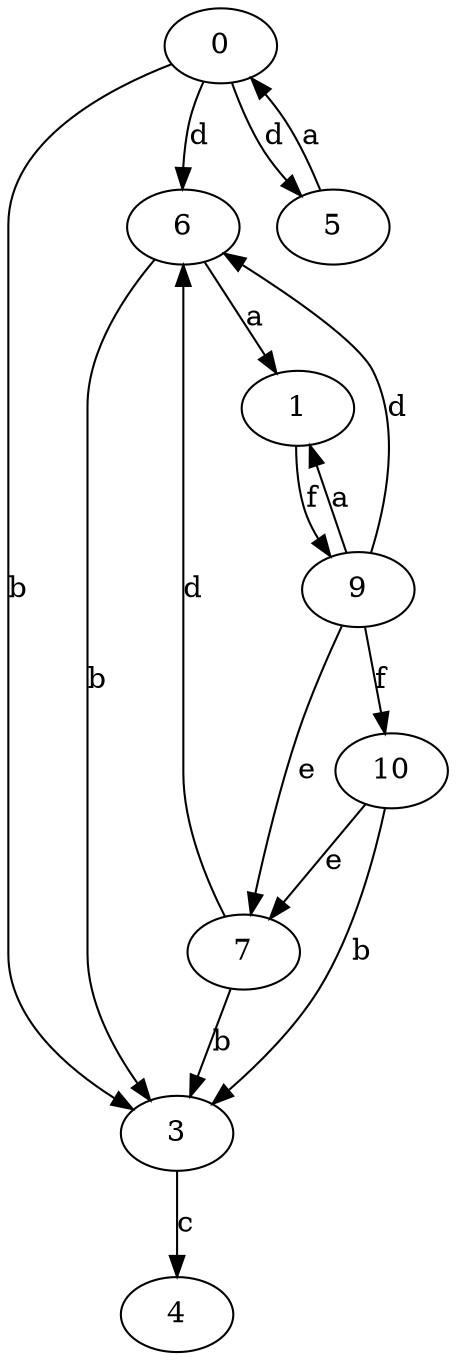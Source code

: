 strict digraph  {
0;
1;
3;
4;
5;
6;
7;
9;
10;
0 -> 3  [label=b];
0 -> 5  [label=d];
0 -> 6  [label=d];
1 -> 9  [label=f];
3 -> 4  [label=c];
5 -> 0  [label=a];
6 -> 1  [label=a];
6 -> 3  [label=b];
7 -> 3  [label=b];
7 -> 6  [label=d];
9 -> 1  [label=a];
9 -> 6  [label=d];
9 -> 7  [label=e];
9 -> 10  [label=f];
10 -> 3  [label=b];
10 -> 7  [label=e];
}
